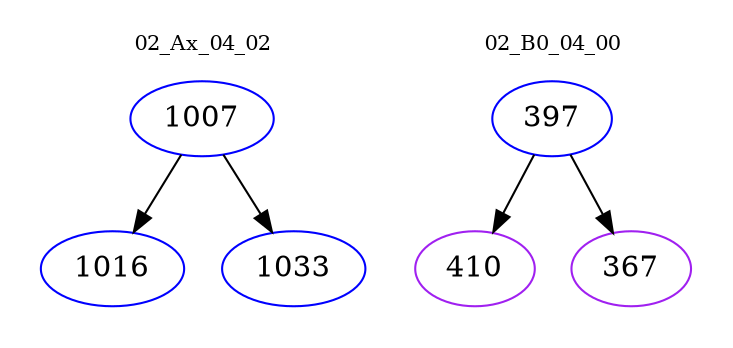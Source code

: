 digraph{
subgraph cluster_0 {
color = white
label = "02_Ax_04_02";
fontsize=10;
T0_1007 [label="1007", color="blue"]
T0_1007 -> T0_1016 [color="black"]
T0_1016 [label="1016", color="blue"]
T0_1007 -> T0_1033 [color="black"]
T0_1033 [label="1033", color="blue"]
}
subgraph cluster_1 {
color = white
label = "02_B0_04_00";
fontsize=10;
T1_397 [label="397", color="blue"]
T1_397 -> T1_410 [color="black"]
T1_410 [label="410", color="purple"]
T1_397 -> T1_367 [color="black"]
T1_367 [label="367", color="purple"]
}
}
